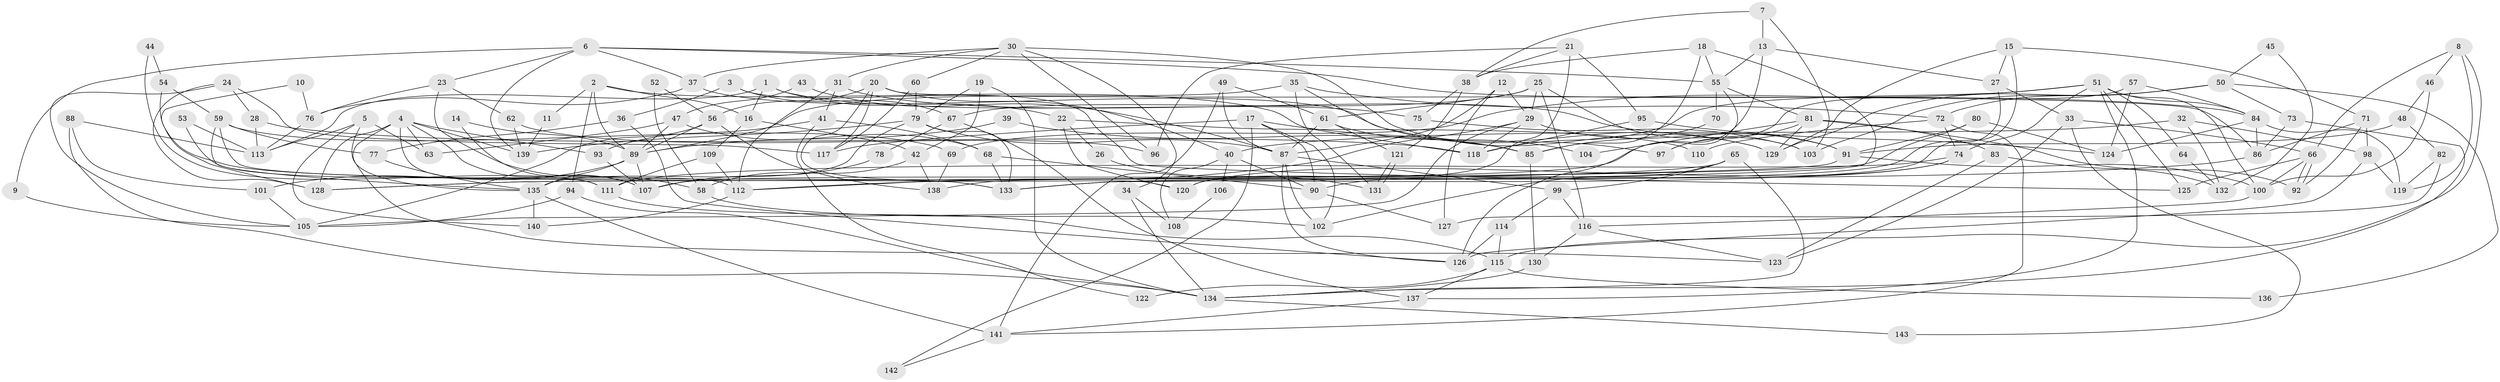 // Generated by graph-tools (version 1.1) at 2025/11/02/27/25 16:11:22]
// undirected, 143 vertices, 286 edges
graph export_dot {
graph [start="1"]
  node [color=gray90,style=filled];
  1;
  2;
  3;
  4;
  5;
  6;
  7;
  8;
  9;
  10;
  11;
  12;
  13;
  14;
  15;
  16;
  17;
  18;
  19;
  20;
  21;
  22;
  23;
  24;
  25;
  26;
  27;
  28;
  29;
  30;
  31;
  32;
  33;
  34;
  35;
  36;
  37;
  38;
  39;
  40;
  41;
  42;
  43;
  44;
  45;
  46;
  47;
  48;
  49;
  50;
  51;
  52;
  53;
  54;
  55;
  56;
  57;
  58;
  59;
  60;
  61;
  62;
  63;
  64;
  65;
  66;
  67;
  68;
  69;
  70;
  71;
  72;
  73;
  74;
  75;
  76;
  77;
  78;
  79;
  80;
  81;
  82;
  83;
  84;
  85;
  86;
  87;
  88;
  89;
  90;
  91;
  92;
  93;
  94;
  95;
  96;
  97;
  98;
  99;
  100;
  101;
  102;
  103;
  104;
  105;
  106;
  107;
  108;
  109;
  110;
  111;
  112;
  113;
  114;
  115;
  116;
  117;
  118;
  119;
  120;
  121;
  122;
  123;
  124;
  125;
  126;
  127;
  128;
  129;
  130;
  131;
  132;
  133;
  134;
  135;
  136;
  137;
  138;
  139;
  140;
  141;
  142;
  143;
  1 -- 75;
  1 -- 113;
  1 -- 16;
  1 -- 22;
  2 -- 16;
  2 -- 118;
  2 -- 11;
  2 -- 89;
  2 -- 94;
  3 -- 125;
  3 -- 36;
  3 -- 67;
  4 -- 139;
  4 -- 111;
  4 -- 63;
  4 -- 93;
  4 -- 107;
  4 -- 123;
  4 -- 128;
  5 -- 135;
  5 -- 113;
  5 -- 63;
  5 -- 140;
  6 -- 84;
  6 -- 23;
  6 -- 9;
  6 -- 37;
  6 -- 55;
  6 -- 139;
  7 -- 13;
  7 -- 103;
  7 -- 38;
  8 -- 46;
  8 -- 66;
  8 -- 115;
  8 -- 119;
  9 -- 105;
  10 -- 128;
  10 -- 76;
  11 -- 139;
  12 -- 87;
  12 -- 29;
  12 -- 127;
  13 -- 55;
  13 -- 107;
  13 -- 27;
  14 -- 107;
  14 -- 89;
  15 -- 71;
  15 -- 129;
  15 -- 27;
  15 -- 133;
  16 -- 42;
  16 -- 109;
  17 -- 90;
  17 -- 85;
  17 -- 102;
  17 -- 117;
  17 -- 142;
  18 -- 133;
  18 -- 38;
  18 -- 55;
  18 -- 85;
  19 -- 134;
  19 -- 79;
  19 -- 42;
  20 -- 117;
  20 -- 86;
  20 -- 40;
  20 -- 56;
  20 -- 120;
  21 -- 38;
  21 -- 95;
  21 -- 96;
  21 -- 120;
  22 -- 120;
  22 -- 26;
  22 -- 110;
  23 -- 76;
  23 -- 58;
  23 -- 62;
  24 -- 128;
  24 -- 117;
  24 -- 28;
  24 -- 105;
  25 -- 67;
  25 -- 61;
  25 -- 29;
  25 -- 103;
  25 -- 116;
  26 -- 131;
  27 -- 33;
  27 -- 138;
  28 -- 118;
  28 -- 113;
  29 -- 105;
  29 -- 91;
  29 -- 112;
  29 -- 118;
  30 -- 31;
  30 -- 37;
  30 -- 34;
  30 -- 60;
  30 -- 96;
  30 -- 129;
  31 -- 112;
  31 -- 41;
  31 -- 91;
  32 -- 40;
  32 -- 98;
  32 -- 132;
  33 -- 66;
  33 -- 123;
  33 -- 143;
  34 -- 134;
  34 -- 108;
  35 -- 89;
  35 -- 97;
  35 -- 72;
  35 -- 131;
  36 -- 77;
  36 -- 126;
  37 -- 129;
  37 -- 76;
  38 -- 121;
  38 -- 75;
  39 -- 89;
  39 -- 85;
  40 -- 90;
  40 -- 106;
  40 -- 108;
  41 -- 68;
  41 -- 93;
  41 -- 122;
  42 -- 138;
  42 -- 58;
  43 -- 87;
  43 -- 47;
  44 -- 54;
  44 -- 111;
  45 -- 50;
  45 -- 132;
  46 -- 100;
  46 -- 48;
  47 -- 63;
  47 -- 89;
  47 -- 68;
  48 -- 82;
  48 -- 91;
  49 -- 87;
  49 -- 141;
  49 -- 61;
  50 -- 72;
  50 -- 129;
  50 -- 73;
  50 -- 103;
  50 -- 136;
  51 -- 100;
  51 -- 74;
  51 -- 64;
  51 -- 69;
  51 -- 84;
  51 -- 118;
  51 -- 125;
  51 -- 137;
  52 -- 56;
  52 -- 58;
  53 -- 113;
  53 -- 112;
  54 -- 59;
  54 -- 133;
  55 -- 70;
  55 -- 81;
  55 -- 126;
  56 -- 89;
  56 -- 105;
  56 -- 138;
  57 -- 124;
  57 -- 84;
  57 -- 97;
  58 -- 102;
  59 -- 69;
  59 -- 133;
  59 -- 77;
  59 -- 135;
  60 -- 79;
  60 -- 117;
  61 -- 87;
  61 -- 104;
  61 -- 121;
  62 -- 96;
  62 -- 139;
  64 -- 132;
  65 -- 99;
  65 -- 133;
  65 -- 102;
  65 -- 134;
  66 -- 92;
  66 -- 92;
  66 -- 100;
  66 -- 125;
  67 -- 137;
  67 -- 78;
  68 -- 133;
  68 -- 90;
  69 -- 138;
  70 -- 85;
  71 -- 86;
  71 -- 98;
  71 -- 92;
  72 -- 74;
  72 -- 110;
  72 -- 141;
  73 -- 134;
  73 -- 86;
  74 -- 120;
  74 -- 111;
  74 -- 90;
  75 -- 103;
  76 -- 113;
  77 -- 135;
  78 -- 107;
  79 -- 139;
  79 -- 135;
  79 -- 87;
  79 -- 133;
  80 -- 91;
  80 -- 128;
  80 -- 124;
  81 -- 92;
  81 -- 83;
  81 -- 97;
  81 -- 104;
  81 -- 129;
  82 -- 127;
  82 -- 119;
  83 -- 123;
  83 -- 132;
  84 -- 86;
  84 -- 119;
  84 -- 124;
  85 -- 130;
  86 -- 112;
  87 -- 102;
  87 -- 99;
  87 -- 126;
  88 -- 134;
  88 -- 101;
  88 -- 113;
  89 -- 135;
  89 -- 101;
  89 -- 107;
  90 -- 127;
  91 -- 100;
  91 -- 128;
  93 -- 107;
  94 -- 105;
  94 -- 134;
  95 -- 124;
  95 -- 118;
  98 -- 119;
  98 -- 126;
  99 -- 116;
  99 -- 114;
  100 -- 116;
  101 -- 105;
  106 -- 108;
  109 -- 112;
  109 -- 111;
  111 -- 115;
  112 -- 140;
  114 -- 126;
  114 -- 115;
  115 -- 122;
  115 -- 136;
  115 -- 137;
  116 -- 123;
  116 -- 130;
  121 -- 131;
  121 -- 131;
  130 -- 134;
  134 -- 143;
  135 -- 141;
  135 -- 140;
  137 -- 141;
  141 -- 142;
}
